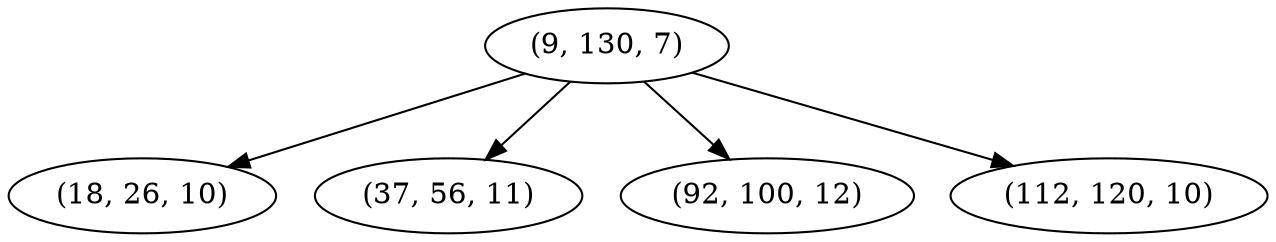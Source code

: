 digraph tree {
    "(9, 130, 7)";
    "(18, 26, 10)";
    "(37, 56, 11)";
    "(92, 100, 12)";
    "(112, 120, 10)";
    "(9, 130, 7)" -> "(18, 26, 10)";
    "(9, 130, 7)" -> "(37, 56, 11)";
    "(9, 130, 7)" -> "(92, 100, 12)";
    "(9, 130, 7)" -> "(112, 120, 10)";
}
